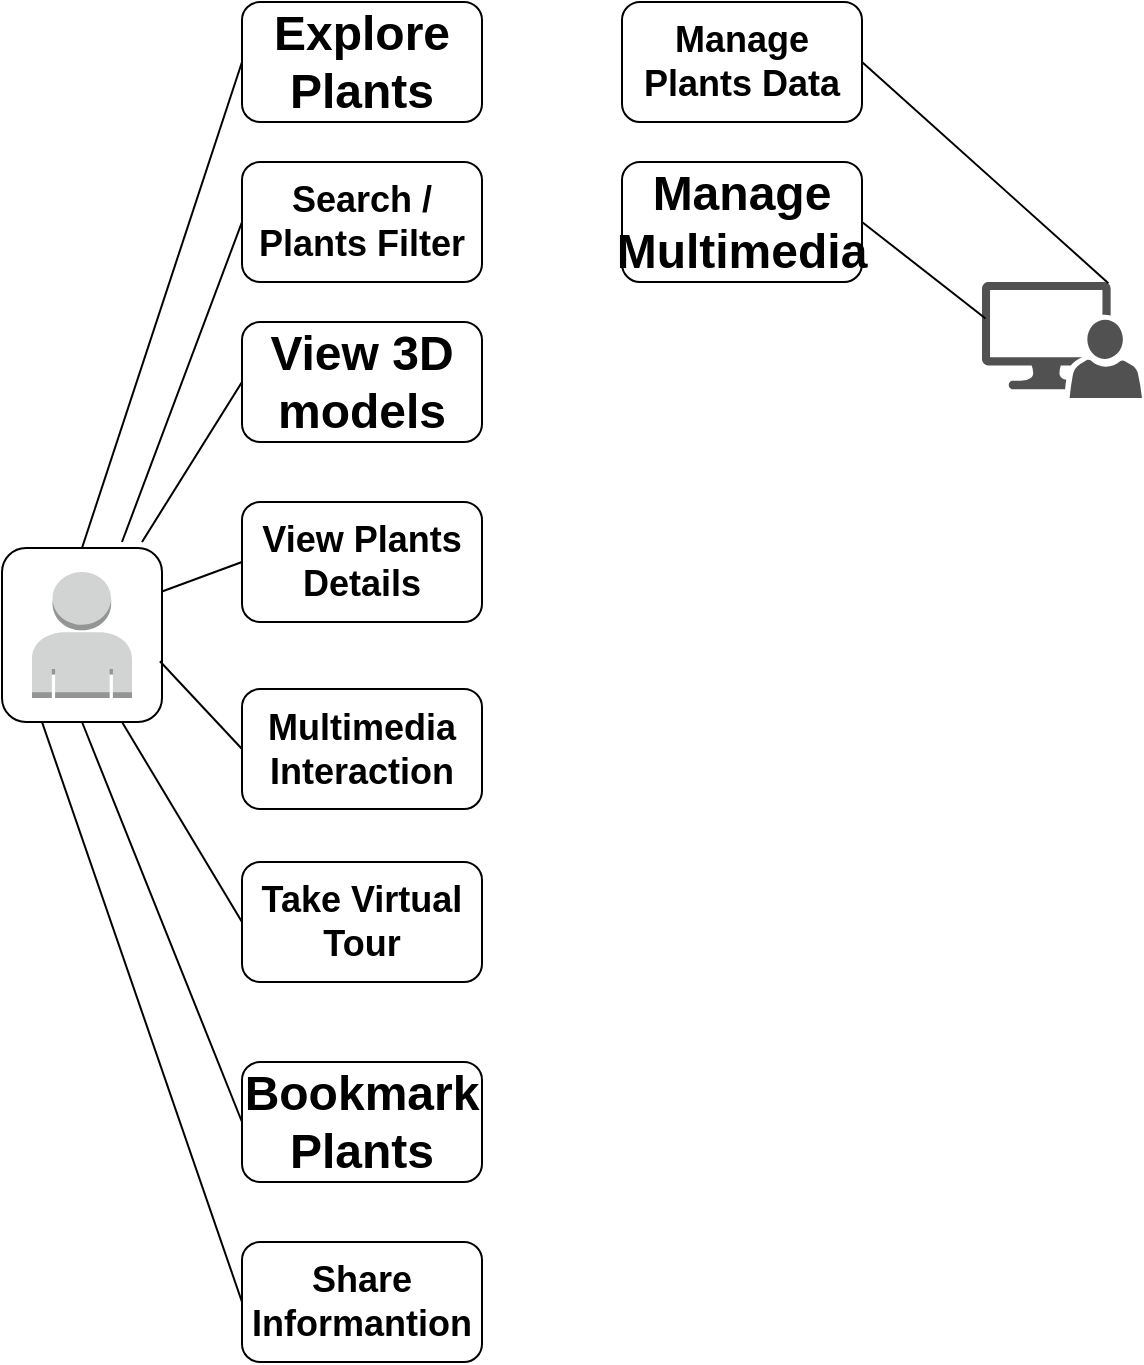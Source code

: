 <mxfile version="24.7.12">
  <diagram name="Page-1" id="IF2FP7xKrMbrXeR4E6DT">
    <mxGraphModel dx="1532" dy="877" grid="1" gridSize="10" guides="1" tooltips="1" connect="1" arrows="1" fold="1" page="1" pageScale="1" pageWidth="583" pageHeight="827" math="0" shadow="0">
      <root>
        <mxCell id="0" />
        <mxCell id="1" parent="0" />
        <mxCell id="r6DCLg1HlV39R6heappv-8" value="&lt;font style=&quot;font-size: 24px;&quot;&gt;&lt;b&gt;Explore Plants&lt;/b&gt;&lt;/font&gt;" style="rounded=1;whiteSpace=wrap;html=1;" vertex="1" parent="1">
          <mxGeometry x="120" y="40" width="120" height="60" as="geometry" />
        </mxCell>
        <mxCell id="r6DCLg1HlV39R6heappv-9" value="&lt;font style=&quot;font-size: 18px;&quot;&gt;&lt;b&gt;Search / Plants Filter&lt;/b&gt;&lt;/font&gt;" style="rounded=1;whiteSpace=wrap;html=1;" vertex="1" parent="1">
          <mxGeometry x="120" y="120" width="120" height="60" as="geometry" />
        </mxCell>
        <mxCell id="r6DCLg1HlV39R6heappv-10" value="&lt;font style=&quot;font-size: 24px;&quot;&gt;&lt;b&gt;View 3D models&lt;/b&gt;&lt;/font&gt;" style="rounded=1;whiteSpace=wrap;html=1;" vertex="1" parent="1">
          <mxGeometry x="120" y="200" width="120" height="60" as="geometry" />
        </mxCell>
        <mxCell id="r6DCLg1HlV39R6heappv-11" value="&lt;font style=&quot;font-size: 18px;&quot;&gt;&lt;b&gt;View Plants Details&lt;/b&gt;&lt;/font&gt;" style="rounded=1;whiteSpace=wrap;html=1;" vertex="1" parent="1">
          <mxGeometry x="120" y="290" width="120" height="60" as="geometry" />
        </mxCell>
        <mxCell id="r6DCLg1HlV39R6heappv-12" value="&lt;font style=&quot;font-size: 18px;&quot;&gt;&lt;b style=&quot;&quot;&gt;Multimedia Interaction&lt;/b&gt;&lt;/font&gt;" style="rounded=1;whiteSpace=wrap;html=1;" vertex="1" parent="1">
          <mxGeometry x="120" y="383.5" width="120" height="60" as="geometry" />
        </mxCell>
        <mxCell id="r6DCLg1HlV39R6heappv-13" value="&lt;font style=&quot;font-size: 18px;&quot;&gt;&lt;b&gt;Take Virtual Tour&lt;/b&gt;&lt;/font&gt;" style="rounded=1;whiteSpace=wrap;html=1;" vertex="1" parent="1">
          <mxGeometry x="120" y="470" width="120" height="60" as="geometry" />
        </mxCell>
        <mxCell id="r6DCLg1HlV39R6heappv-14" value="&lt;font style=&quot;font-size: 24px;&quot;&gt;&lt;b&gt;Bookmark Plants&lt;/b&gt;&lt;/font&gt;" style="rounded=1;whiteSpace=wrap;html=1;" vertex="1" parent="1">
          <mxGeometry x="120" y="570" width="120" height="60" as="geometry" />
        </mxCell>
        <mxCell id="r6DCLg1HlV39R6heappv-15" value="&lt;font style=&quot;font-size: 18px;&quot;&gt;&lt;b&gt;Share Informantion&lt;/b&gt;&lt;/font&gt;" style="rounded=1;whiteSpace=wrap;html=1;" vertex="1" parent="1">
          <mxGeometry x="120" y="660" width="120" height="60" as="geometry" />
        </mxCell>
        <mxCell id="r6DCLg1HlV39R6heappv-16" value="&lt;font style=&quot;font-size: 18px;&quot;&gt;&lt;b&gt;Manage Plants Data&lt;/b&gt;&lt;/font&gt;" style="rounded=1;whiteSpace=wrap;html=1;" vertex="1" parent="1">
          <mxGeometry x="310" y="40" width="120" height="60" as="geometry" />
        </mxCell>
        <mxCell id="r6DCLg1HlV39R6heappv-17" value="&lt;font style=&quot;font-size: 24px;&quot;&gt;&lt;b&gt;Manage Multimedia&lt;/b&gt;&lt;/font&gt;" style="rounded=1;whiteSpace=wrap;html=1;" vertex="1" parent="1">
          <mxGeometry x="310" y="120" width="120" height="60" as="geometry" />
        </mxCell>
        <mxCell id="r6DCLg1HlV39R6heappv-18" value="" style="sketch=0;pointerEvents=1;shadow=0;dashed=0;html=1;strokeColor=none;labelPosition=center;verticalLabelPosition=bottom;verticalAlign=top;align=center;fillColor=#515151;shape=mxgraph.mscae.system_center.admin_console" vertex="1" parent="1">
          <mxGeometry x="490" y="180" width="80" height="58" as="geometry" />
        </mxCell>
        <mxCell id="r6DCLg1HlV39R6heappv-22" value="" style="rounded=1;whiteSpace=wrap;html=1;" vertex="1" parent="1">
          <mxGeometry y="313" width="80" height="87" as="geometry" />
        </mxCell>
        <mxCell id="r6DCLg1HlV39R6heappv-19" value="" style="outlineConnect=0;dashed=0;verticalLabelPosition=bottom;verticalAlign=top;align=center;html=1;shape=mxgraph.aws3.user;fillColor=#D2D3D3;gradientColor=none;" vertex="1" parent="1">
          <mxGeometry x="15" y="325" width="50" height="63" as="geometry" />
        </mxCell>
        <mxCell id="r6DCLg1HlV39R6heappv-23" value="" style="endArrow=none;html=1;rounded=0;entryX=0;entryY=0.5;entryDx=0;entryDy=0;exitX=0.5;exitY=0;exitDx=0;exitDy=0;" edge="1" parent="1" source="r6DCLg1HlV39R6heappv-22" target="r6DCLg1HlV39R6heappv-8">
          <mxGeometry width="50" height="50" relative="1" as="geometry">
            <mxPoint x="40" y="200" as="sourcePoint" />
            <mxPoint x="90" y="150" as="targetPoint" />
          </mxGeometry>
        </mxCell>
        <mxCell id="r6DCLg1HlV39R6heappv-24" value="" style="endArrow=none;html=1;rounded=0;entryX=0;entryY=0.5;entryDx=0;entryDy=0;" edge="1" parent="1" target="r6DCLg1HlV39R6heappv-9">
          <mxGeometry width="50" height="50" relative="1" as="geometry">
            <mxPoint x="60" y="310" as="sourcePoint" />
            <mxPoint x="130" y="80" as="targetPoint" />
          </mxGeometry>
        </mxCell>
        <mxCell id="r6DCLg1HlV39R6heappv-25" value="" style="endArrow=none;html=1;rounded=0;entryX=0;entryY=0.5;entryDx=0;entryDy=0;" edge="1" parent="1" target="r6DCLg1HlV39R6heappv-10">
          <mxGeometry width="50" height="50" relative="1" as="geometry">
            <mxPoint x="70" y="310" as="sourcePoint" />
            <mxPoint x="130" y="160" as="targetPoint" />
          </mxGeometry>
        </mxCell>
        <mxCell id="r6DCLg1HlV39R6heappv-26" value="" style="endArrow=none;html=1;rounded=0;entryX=0;entryY=0.5;entryDx=0;entryDy=0;exitX=1;exitY=0.25;exitDx=0;exitDy=0;" edge="1" parent="1" source="r6DCLg1HlV39R6heappv-22" target="r6DCLg1HlV39R6heappv-11">
          <mxGeometry width="50" height="50" relative="1" as="geometry">
            <mxPoint x="80" y="320" as="sourcePoint" />
            <mxPoint x="130" y="240" as="targetPoint" />
          </mxGeometry>
        </mxCell>
        <mxCell id="r6DCLg1HlV39R6heappv-27" value="" style="endArrow=none;html=1;rounded=0;entryX=0;entryY=0.5;entryDx=0;entryDy=0;exitX=0.987;exitY=0.651;exitDx=0;exitDy=0;exitPerimeter=0;" edge="1" parent="1" source="r6DCLg1HlV39R6heappv-22" target="r6DCLg1HlV39R6heappv-12">
          <mxGeometry width="50" height="50" relative="1" as="geometry">
            <mxPoint x="90" y="345" as="sourcePoint" />
            <mxPoint x="130" y="330" as="targetPoint" />
          </mxGeometry>
        </mxCell>
        <mxCell id="r6DCLg1HlV39R6heappv-28" value="" style="endArrow=none;html=1;rounded=0;entryX=0;entryY=0.5;entryDx=0;entryDy=0;exitX=0.75;exitY=1;exitDx=0;exitDy=0;" edge="1" parent="1" source="r6DCLg1HlV39R6heappv-22" target="r6DCLg1HlV39R6heappv-13">
          <mxGeometry width="50" height="50" relative="1" as="geometry">
            <mxPoint x="89" y="380" as="sourcePoint" />
            <mxPoint x="130" y="424" as="targetPoint" />
          </mxGeometry>
        </mxCell>
        <mxCell id="r6DCLg1HlV39R6heappv-29" value="" style="endArrow=none;html=1;rounded=0;entryX=0;entryY=0.5;entryDx=0;entryDy=0;exitX=0.5;exitY=1;exitDx=0;exitDy=0;" edge="1" parent="1" source="r6DCLg1HlV39R6heappv-22" target="r6DCLg1HlV39R6heappv-14">
          <mxGeometry width="50" height="50" relative="1" as="geometry">
            <mxPoint x="70" y="410" as="sourcePoint" />
            <mxPoint x="130" y="510" as="targetPoint" />
          </mxGeometry>
        </mxCell>
        <mxCell id="r6DCLg1HlV39R6heappv-30" value="" style="endArrow=none;html=1;rounded=0;entryX=0;entryY=0.5;entryDx=0;entryDy=0;exitX=0.25;exitY=1;exitDx=0;exitDy=0;" edge="1" parent="1" source="r6DCLg1HlV39R6heappv-22" target="r6DCLg1HlV39R6heappv-15">
          <mxGeometry width="50" height="50" relative="1" as="geometry">
            <mxPoint x="50" y="410" as="sourcePoint" />
            <mxPoint x="130" y="610" as="targetPoint" />
          </mxGeometry>
        </mxCell>
        <mxCell id="r6DCLg1HlV39R6heappv-31" value="" style="endArrow=none;html=1;rounded=0;entryX=1;entryY=0.5;entryDx=0;entryDy=0;exitX=0.79;exitY=0.01;exitDx=0;exitDy=0;exitPerimeter=0;" edge="1" parent="1" source="r6DCLg1HlV39R6heappv-18" target="r6DCLg1HlV39R6heappv-16">
          <mxGeometry width="50" height="50" relative="1" as="geometry">
            <mxPoint x="500" y="100" as="sourcePoint" />
            <mxPoint x="550" y="50" as="targetPoint" />
          </mxGeometry>
        </mxCell>
        <mxCell id="r6DCLg1HlV39R6heappv-32" value="" style="endArrow=none;html=1;rounded=0;entryX=1;entryY=0.5;entryDx=0;entryDy=0;exitX=0.022;exitY=0.314;exitDx=0;exitDy=0;exitPerimeter=0;" edge="1" parent="1" source="r6DCLg1HlV39R6heappv-18" target="r6DCLg1HlV39R6heappv-17">
          <mxGeometry width="50" height="50" relative="1" as="geometry">
            <mxPoint x="563" y="191" as="sourcePoint" />
            <mxPoint x="440" y="80" as="targetPoint" />
          </mxGeometry>
        </mxCell>
      </root>
    </mxGraphModel>
  </diagram>
</mxfile>
